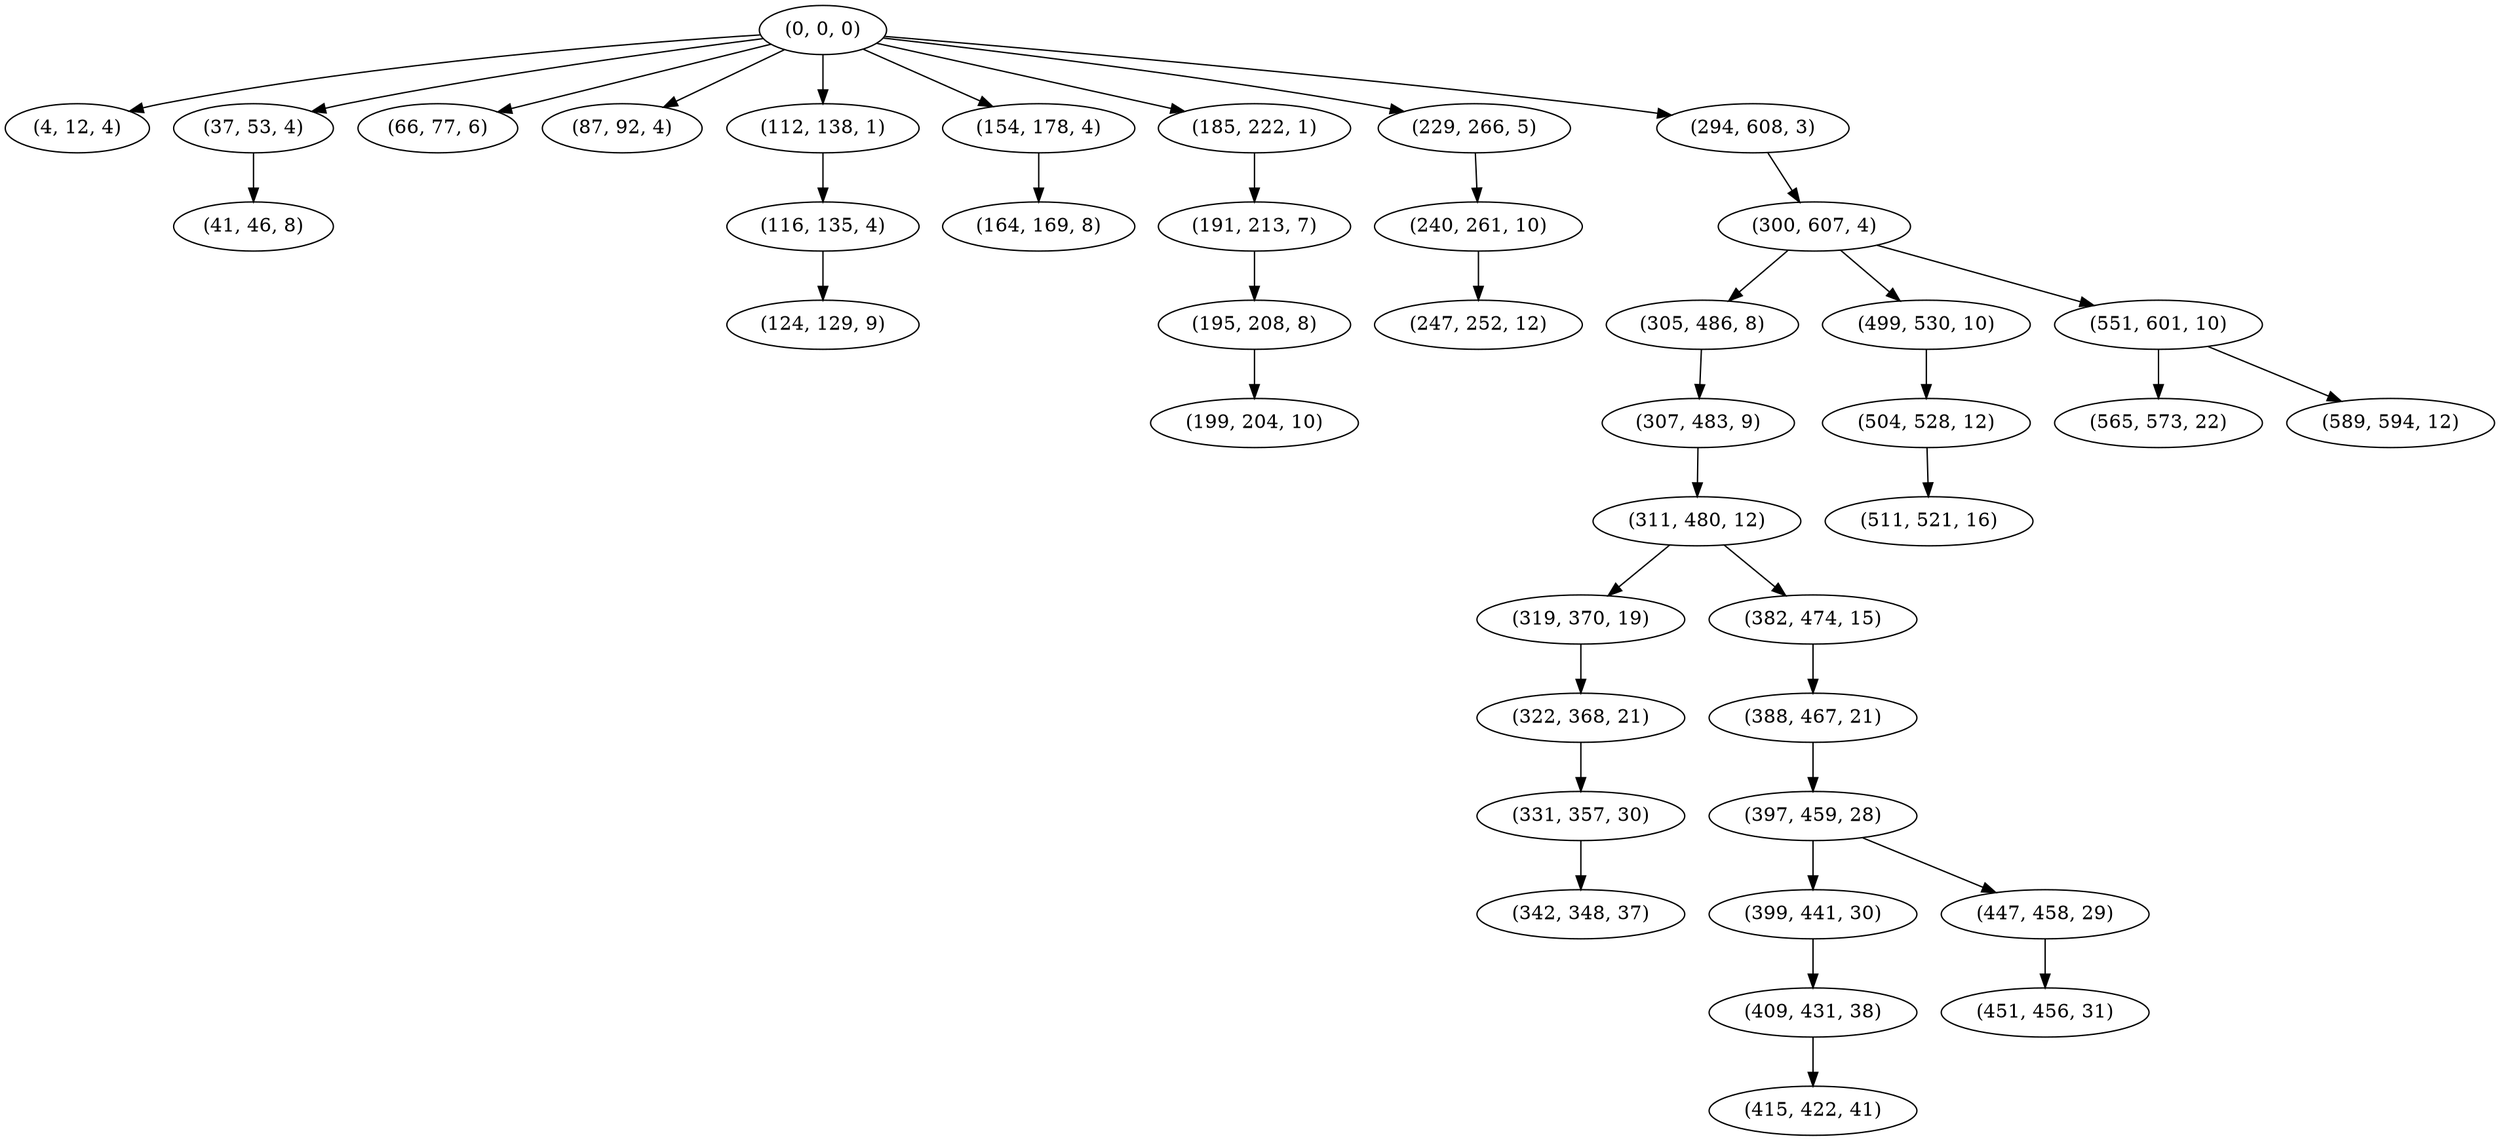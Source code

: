 digraph tree {
    "(0, 0, 0)";
    "(4, 12, 4)";
    "(37, 53, 4)";
    "(41, 46, 8)";
    "(66, 77, 6)";
    "(87, 92, 4)";
    "(112, 138, 1)";
    "(116, 135, 4)";
    "(124, 129, 9)";
    "(154, 178, 4)";
    "(164, 169, 8)";
    "(185, 222, 1)";
    "(191, 213, 7)";
    "(195, 208, 8)";
    "(199, 204, 10)";
    "(229, 266, 5)";
    "(240, 261, 10)";
    "(247, 252, 12)";
    "(294, 608, 3)";
    "(300, 607, 4)";
    "(305, 486, 8)";
    "(307, 483, 9)";
    "(311, 480, 12)";
    "(319, 370, 19)";
    "(322, 368, 21)";
    "(331, 357, 30)";
    "(342, 348, 37)";
    "(382, 474, 15)";
    "(388, 467, 21)";
    "(397, 459, 28)";
    "(399, 441, 30)";
    "(409, 431, 38)";
    "(415, 422, 41)";
    "(447, 458, 29)";
    "(451, 456, 31)";
    "(499, 530, 10)";
    "(504, 528, 12)";
    "(511, 521, 16)";
    "(551, 601, 10)";
    "(565, 573, 22)";
    "(589, 594, 12)";
    "(0, 0, 0)" -> "(4, 12, 4)";
    "(0, 0, 0)" -> "(37, 53, 4)";
    "(0, 0, 0)" -> "(66, 77, 6)";
    "(0, 0, 0)" -> "(87, 92, 4)";
    "(0, 0, 0)" -> "(112, 138, 1)";
    "(0, 0, 0)" -> "(154, 178, 4)";
    "(0, 0, 0)" -> "(185, 222, 1)";
    "(0, 0, 0)" -> "(229, 266, 5)";
    "(0, 0, 0)" -> "(294, 608, 3)";
    "(37, 53, 4)" -> "(41, 46, 8)";
    "(112, 138, 1)" -> "(116, 135, 4)";
    "(116, 135, 4)" -> "(124, 129, 9)";
    "(154, 178, 4)" -> "(164, 169, 8)";
    "(185, 222, 1)" -> "(191, 213, 7)";
    "(191, 213, 7)" -> "(195, 208, 8)";
    "(195, 208, 8)" -> "(199, 204, 10)";
    "(229, 266, 5)" -> "(240, 261, 10)";
    "(240, 261, 10)" -> "(247, 252, 12)";
    "(294, 608, 3)" -> "(300, 607, 4)";
    "(300, 607, 4)" -> "(305, 486, 8)";
    "(300, 607, 4)" -> "(499, 530, 10)";
    "(300, 607, 4)" -> "(551, 601, 10)";
    "(305, 486, 8)" -> "(307, 483, 9)";
    "(307, 483, 9)" -> "(311, 480, 12)";
    "(311, 480, 12)" -> "(319, 370, 19)";
    "(311, 480, 12)" -> "(382, 474, 15)";
    "(319, 370, 19)" -> "(322, 368, 21)";
    "(322, 368, 21)" -> "(331, 357, 30)";
    "(331, 357, 30)" -> "(342, 348, 37)";
    "(382, 474, 15)" -> "(388, 467, 21)";
    "(388, 467, 21)" -> "(397, 459, 28)";
    "(397, 459, 28)" -> "(399, 441, 30)";
    "(397, 459, 28)" -> "(447, 458, 29)";
    "(399, 441, 30)" -> "(409, 431, 38)";
    "(409, 431, 38)" -> "(415, 422, 41)";
    "(447, 458, 29)" -> "(451, 456, 31)";
    "(499, 530, 10)" -> "(504, 528, 12)";
    "(504, 528, 12)" -> "(511, 521, 16)";
    "(551, 601, 10)" -> "(565, 573, 22)";
    "(551, 601, 10)" -> "(589, 594, 12)";
}
